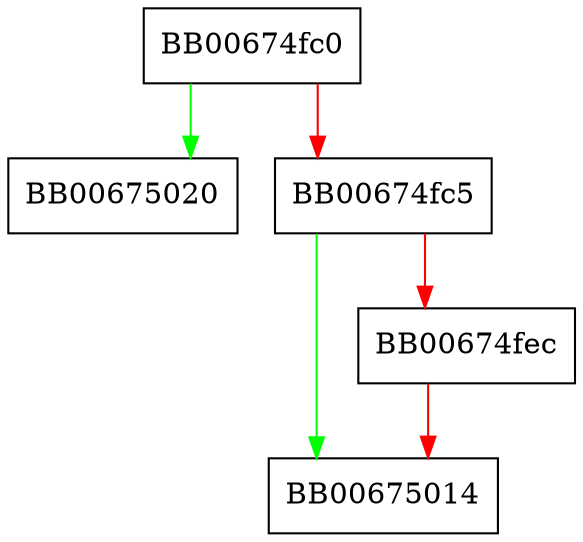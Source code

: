 digraph X509_STORE_load_file {
  node [shape="box"];
  graph [splines=ortho];
  BB00674fc0 -> BB00675020 [color="green"];
  BB00674fc0 -> BB00674fc5 [color="red"];
  BB00674fc5 -> BB00675014 [color="green"];
  BB00674fc5 -> BB00674fec [color="red"];
  BB00674fec -> BB00675014 [color="red"];
}